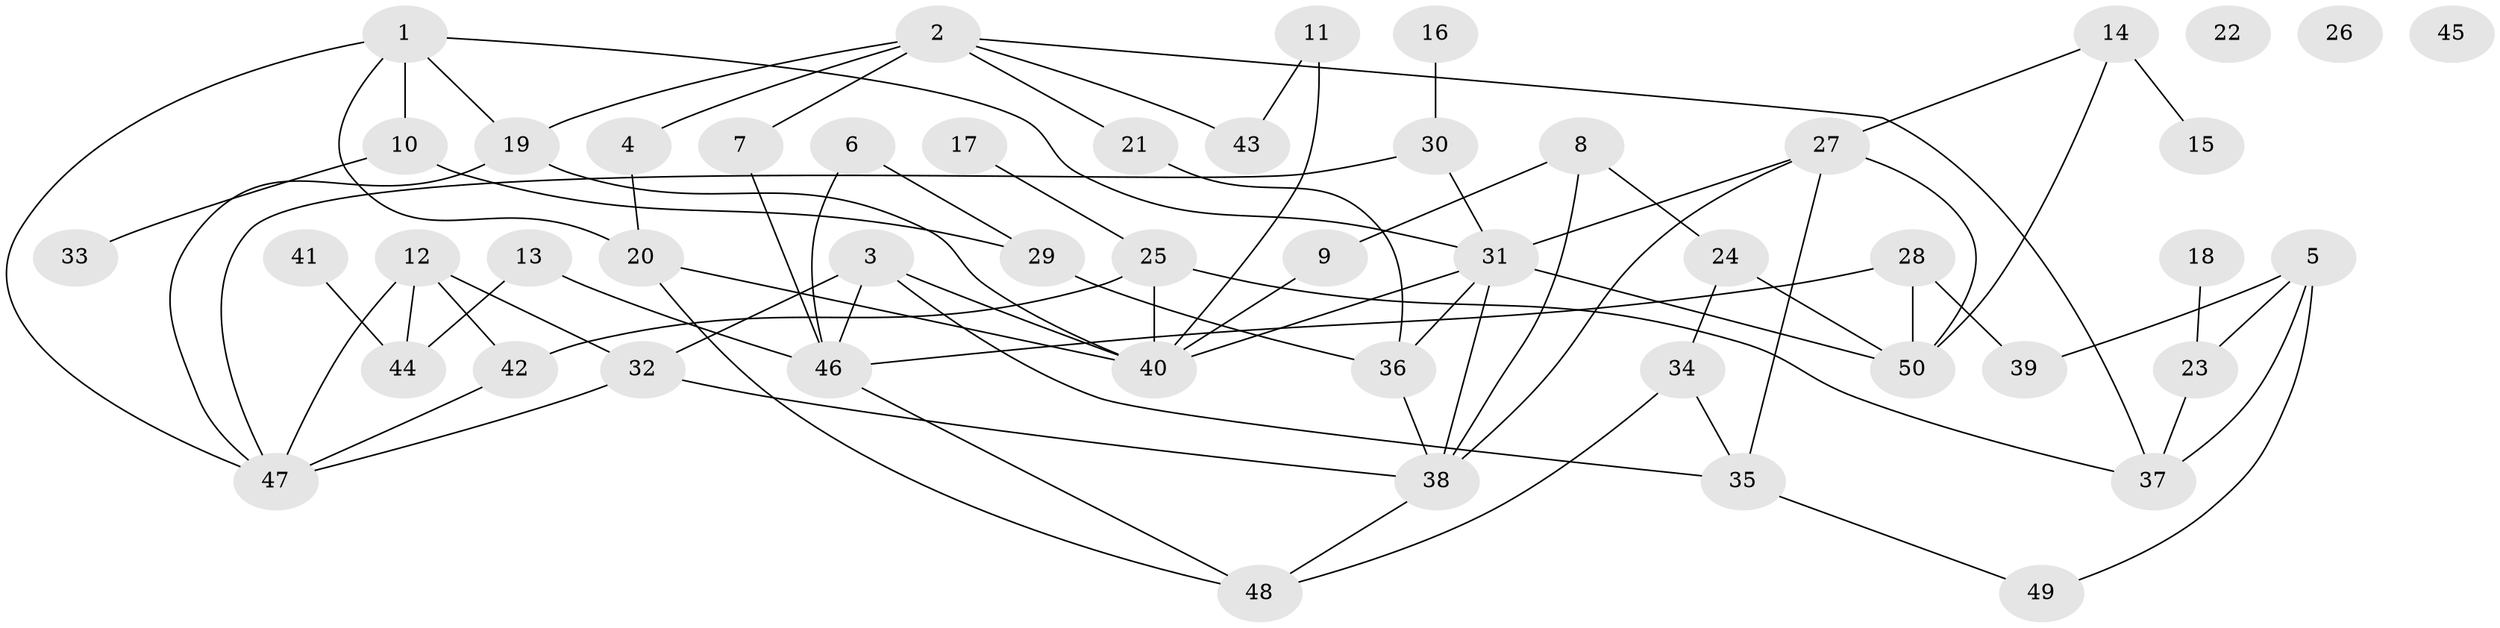 // Generated by graph-tools (version 1.1) at 2025/13/03/09/25 04:13:00]
// undirected, 50 vertices, 78 edges
graph export_dot {
graph [start="1"]
  node [color=gray90,style=filled];
  1;
  2;
  3;
  4;
  5;
  6;
  7;
  8;
  9;
  10;
  11;
  12;
  13;
  14;
  15;
  16;
  17;
  18;
  19;
  20;
  21;
  22;
  23;
  24;
  25;
  26;
  27;
  28;
  29;
  30;
  31;
  32;
  33;
  34;
  35;
  36;
  37;
  38;
  39;
  40;
  41;
  42;
  43;
  44;
  45;
  46;
  47;
  48;
  49;
  50;
  1 -- 10;
  1 -- 19;
  1 -- 20;
  1 -- 31;
  1 -- 47;
  2 -- 4;
  2 -- 7;
  2 -- 19;
  2 -- 21;
  2 -- 37;
  2 -- 43;
  3 -- 32;
  3 -- 35;
  3 -- 40;
  3 -- 46;
  4 -- 20;
  5 -- 23;
  5 -- 37;
  5 -- 39;
  5 -- 49;
  6 -- 29;
  6 -- 46;
  7 -- 46;
  8 -- 9;
  8 -- 24;
  8 -- 38;
  9 -- 40;
  10 -- 29;
  10 -- 33;
  11 -- 40;
  11 -- 43;
  12 -- 32;
  12 -- 42;
  12 -- 44;
  12 -- 47;
  13 -- 44;
  13 -- 46;
  14 -- 15;
  14 -- 27;
  14 -- 50;
  16 -- 30;
  17 -- 25;
  18 -- 23;
  19 -- 40;
  19 -- 47;
  20 -- 40;
  20 -- 48;
  21 -- 36;
  23 -- 37;
  24 -- 34;
  24 -- 50;
  25 -- 37;
  25 -- 40;
  25 -- 42;
  27 -- 31;
  27 -- 35;
  27 -- 38;
  27 -- 50;
  28 -- 39;
  28 -- 46;
  28 -- 50;
  29 -- 36;
  30 -- 31;
  30 -- 47;
  31 -- 36;
  31 -- 38;
  31 -- 40;
  31 -- 50;
  32 -- 38;
  32 -- 47;
  34 -- 35;
  34 -- 48;
  35 -- 49;
  36 -- 38;
  38 -- 48;
  41 -- 44;
  42 -- 47;
  46 -- 48;
}
